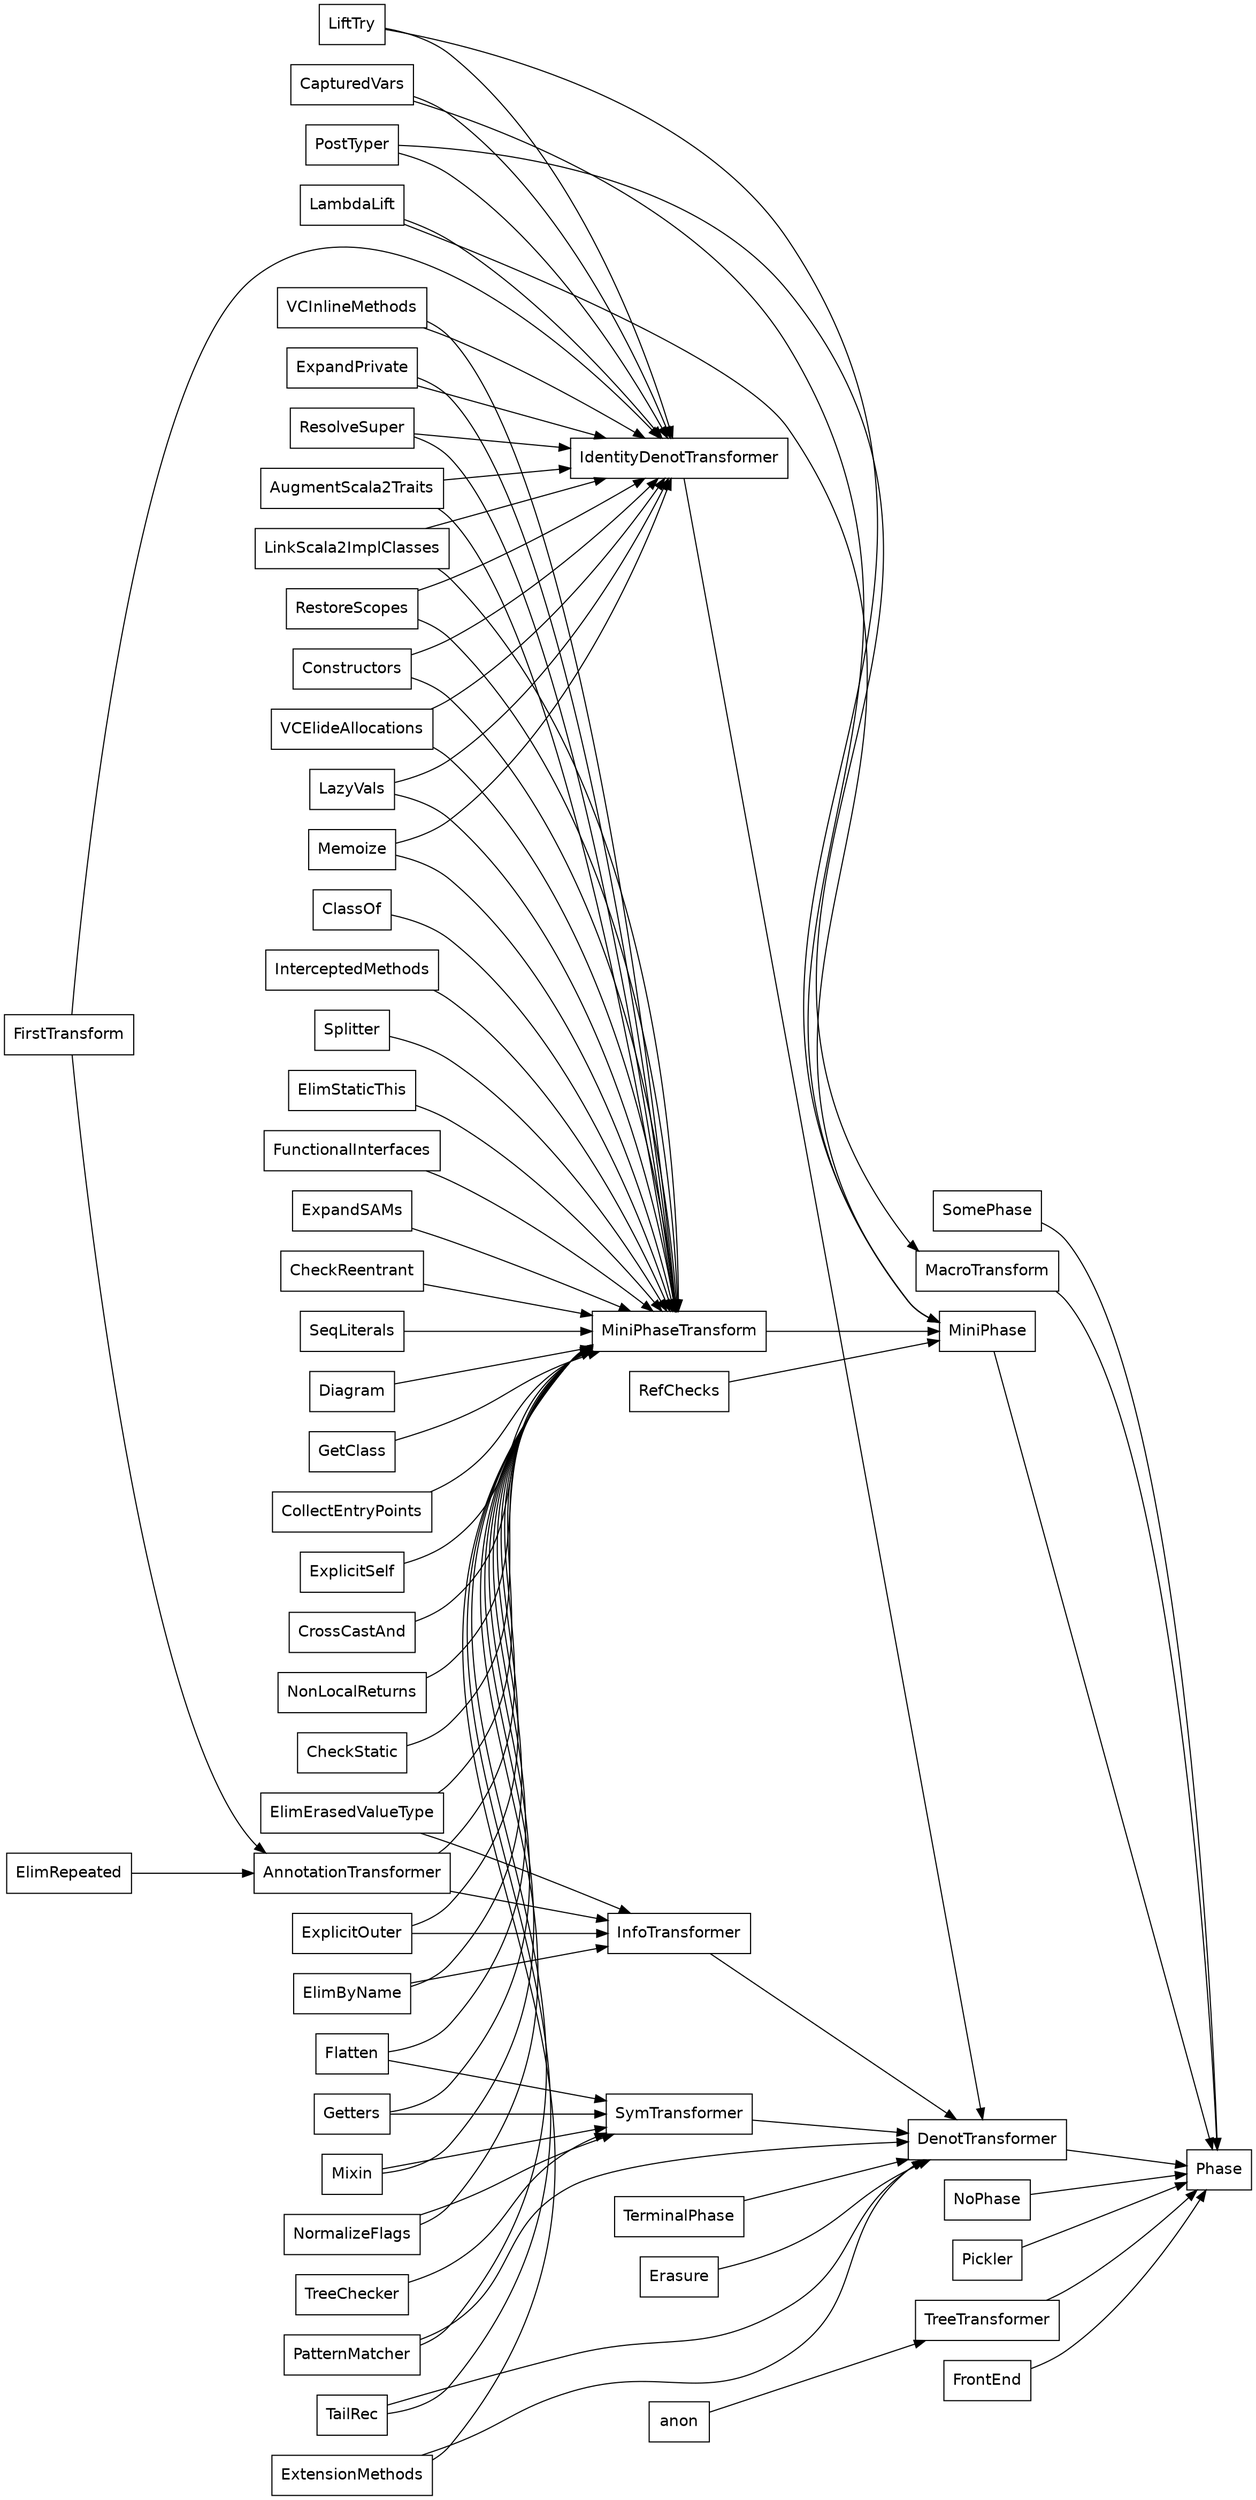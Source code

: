 digraph Phase {
  rankdir = "LR"
  ranksep = "1.5"
  node [fontname = "Helvetica", shape = "box"]

  SomePhase -> { Phase }
  ElimErasedValueType -> { MiniPhaseTransform InfoTransformer }
  LiftTry -> { MiniPhase IdentityDenotTransformer }
  ClassOf -> { MiniPhaseTransform }
  DenotTransformer -> { Phase }
  InterceptedMethods -> { MiniPhaseTransform }
  MiniPhaseTransform -> { MiniPhase }
  SymTransformer -> { DenotTransformer }
  Splitter -> { MiniPhaseTransform }
  PatternMatcher -> { MiniPhaseTransform DenotTransformer }
  ElimStaticThis -> { MiniPhaseTransform }
  VCInlineMethods -> { MiniPhaseTransform IdentityDenotTransformer }
  NoPhase -> { Phase }
  FunctionalInterfaces -> { MiniPhaseTransform }
  ExpandPrivate -> { MiniPhaseTransform IdentityDenotTransformer }
  FirstTransform -> { IdentityDenotTransformer AnnotationTransformer }
  ExpandSAMs -> { MiniPhaseTransform }
  TerminalPhase -> { DenotTransformer }
  CheckReentrant -> { MiniPhaseTransform }
  RefChecks -> { MiniPhase }
  TreeChecker -> { SymTransformer }
  MiniPhase -> { Phase }
  InfoTransformer -> { DenotTransformer }
  Erasure -> { DenotTransformer }
  ResolveSuper -> { MiniPhaseTransform IdentityDenotTransformer }
  MacroTransform -> { Phase }
  Pickler -> { Phase }
  CapturedVars -> { MiniPhase IdentityDenotTransformer }
  SeqLiterals -> { MiniPhaseTransform }
  anon -> { TreeTransformer }
  Flatten -> { MiniPhaseTransform SymTransformer }
  PostTyper -> { MacroTransform IdentityDenotTransformer }
  AugmentScala2Traits -> { MiniPhaseTransform IdentityDenotTransformer }
  ElimRepeated -> { AnnotationTransformer }
  Diagram -> { MiniPhaseTransform }
  Getters -> { MiniPhaseTransform SymTransformer }
  LinkScala2ImplClasses -> { MiniPhaseTransform IdentityDenotTransformer }
  RestoreScopes -> { MiniPhaseTransform IdentityDenotTransformer }
  TailRec -> { MiniPhaseTransform DenotTransformer }
  GetClass -> { MiniPhaseTransform }
  Constructors -> { MiniPhaseTransform IdentityDenotTransformer }
  LambdaLift -> { MiniPhase IdentityDenotTransformer }
  CollectEntryPoints -> { MiniPhaseTransform }
  ExplicitSelf -> { MiniPhaseTransform }
  AnnotationTransformer -> { MiniPhaseTransform InfoTransformer }
  FrontEnd -> { Phase }
  VCElideAllocations -> { MiniPhaseTransform IdentityDenotTransformer }
  ExplicitOuter -> { MiniPhaseTransform InfoTransformer }
  ExtensionMethods -> { MiniPhaseTransform DenotTransformer }
  LazyVals -> { MiniPhaseTransform IdentityDenotTransformer }
  CrossCastAnd -> { MiniPhaseTransform }
  TreeTransformer -> { Phase }
  ElimByName -> { MiniPhaseTransform InfoTransformer }
  NonLocalReturns -> { MiniPhaseTransform }
  Memoize -> { MiniPhaseTransform IdentityDenotTransformer }
  Mixin -> { MiniPhaseTransform SymTransformer }
  CheckStatic -> { MiniPhaseTransform }
  NormalizeFlags -> { MiniPhaseTransform SymTransformer }
  IdentityDenotTransformer -> { DenotTransformer }
}